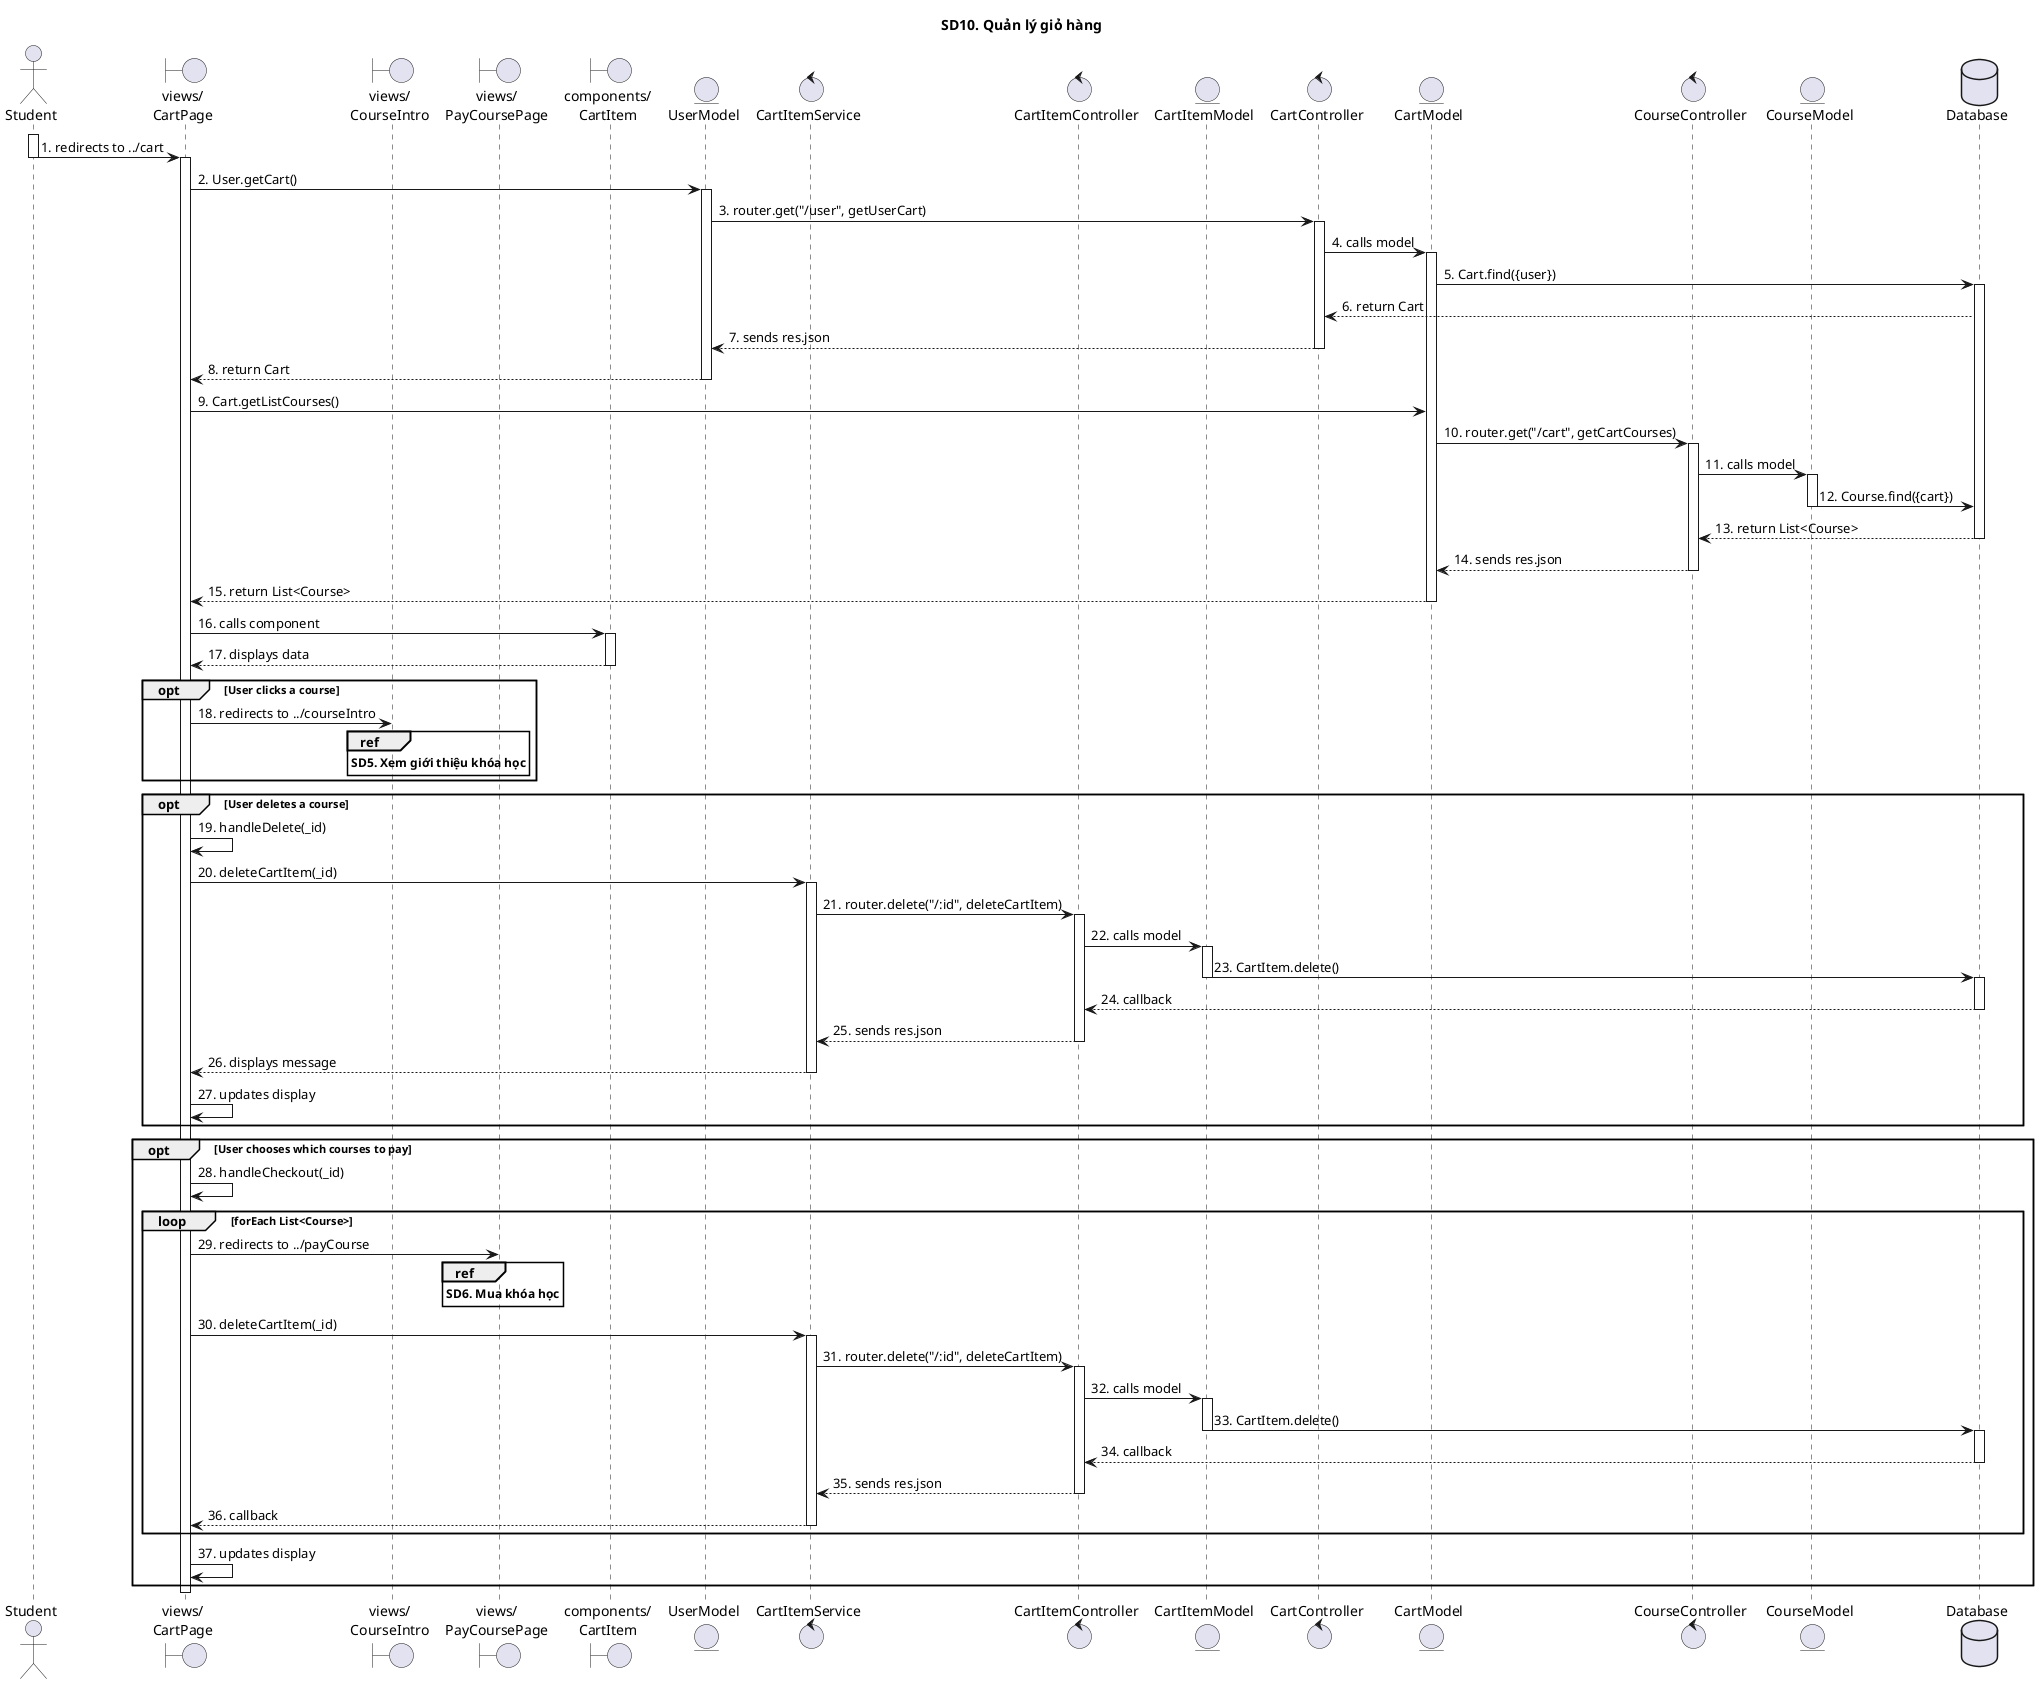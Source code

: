 @startuml

title SD10. Quản lý giỏ hàng

actor "Student" as Actor
boundary "views/\nCartPage" as CartPage
boundary "views/\nCourseIntro" as CourseIntro
boundary "views/\nPayCoursePage" as PayCourse
boundary "components/\nCartItem" as CartItem
entity "UserModel"
control "CartItemService"
control "CartItemController"
entity "CartItemModel"
control "CartController"
entity "CartModel"
control "CourseController"
entity "CourseModel"
database "Database" as Database

activate Actor
Actor -> CartPage: 1. redirects to ../cart
deactivate Actor
activate CartPage
CartPage -> UserModel: 2. User.getCart()
activate UserModel
UserModel -> CartController: 3. router.get("/user", getUserCart)
activate CartController
CartController -> CartModel: 4. calls model
activate CartModel
CartModel -> Database: 5. Cart.find({user})
activate Database
Database --> CartController: 6. return Cart
CartController --> UserModel: 7. sends res.json
deactivate CartController
UserModel --> CartPage: 8. return Cart
deactivate UserModel
CartPage -> CartModel: 9. Cart.getListCourses()
CartModel -> CourseController: 10. router.get("/cart", getCartCourses)
activate CourseController
CourseController -> CourseModel: 11. calls model
activate CourseModel
CourseModel -> Database: 12. Course.find({cart})
deactivate CourseModel
Database --> CourseController: 13. return List<Course>
deactivate Database
CourseController --> CartModel: 14. sends res.json
deactivate CourseController
CartModel --> CartPage: 15. return List<Course>
deactivate CartModel
CartPage -> CartItem: 16. calls component
activate CartItem
CartItem --> CartPage: 17. displays data
deactivate CartItem

opt User clicks a course
CartPage -> CourseIntro: 18. redirects to ../courseIntro
ref over CourseIntro
**SD5. Xem giới thiệu khóa học**
end ref
end group

opt User deletes a course
CartPage -> CartPage: 19. handleDelete(_id)
CartPage -> CartItemService: 20. deleteCartItem(_id)
activate CartItemService
CartItemService -> CartItemController: 21. router.delete("/:id", deleteCartItem)
activate CartItemController
CartItemController -> CartItemModel: 22. calls model
activate CartItemModel
CartItemModel -> Database: 23. CartItem.delete()
deactivate CartItemModel
activate Database
Database --> CartItemController: 24. callback
deactivate Database
CartItemController --> CartItemService: 25. sends res.json
deactivate CartItemController
CartItemService --> CartPage: 26. displays message
deactivate CartItemService
CartPage -> CartPage: 27. updates display
end group

opt User chooses which courses to pay
CartPage -> CartPage: 28. handleCheckout(_id)
loop forEach List<Course>
CartPage -> PayCourse: 29. redirects to ../payCourse
ref over PayCourse
**SD6. Mua khóa học**
end ref
CartPage -> CartItemService: 30. deleteCartItem(_id)
activate CartItemService
CartItemService -> CartItemController: 31. router.delete("/:id", deleteCartItem)
activate CartItemController
CartItemController -> CartItemModel: 32. calls model
activate CartItemModel
CartItemModel -> Database: 33. CartItem.delete()
deactivate CartItemModel
activate Database
Database --> CartItemController: 34. callback
deactivate Database
CartItemController --> CartItemService: 35. sends res.json
deactivate CartItemController
CartItemService --> CartPage: 36. callback
deactivate CartItemService
end
CartPage -> CartPage: 37. updates display
end
deactivate CartPage
@enduml